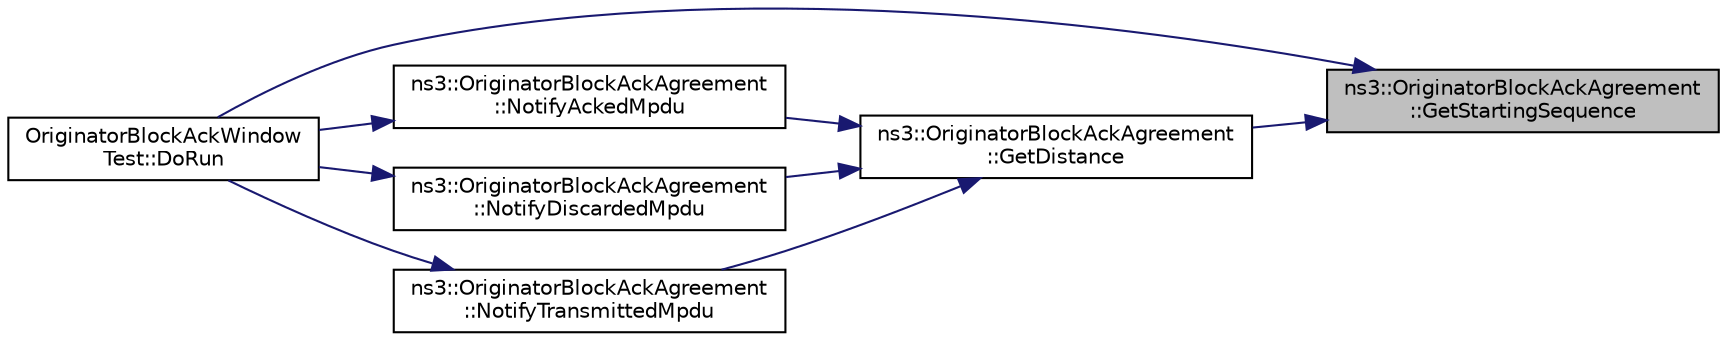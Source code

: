 digraph "ns3::OriginatorBlockAckAgreement::GetStartingSequence"
{
 // LATEX_PDF_SIZE
  edge [fontname="Helvetica",fontsize="10",labelfontname="Helvetica",labelfontsize="10"];
  node [fontname="Helvetica",fontsize="10",shape=record];
  rankdir="RL";
  Node1 [label="ns3::OriginatorBlockAckAgreement\l::GetStartingSequence",height=0.2,width=0.4,color="black", fillcolor="grey75", style="filled", fontcolor="black",tooltip="Return the starting sequence number of the transmit window, if a transmit window has been initialized..."];
  Node1 -> Node2 [dir="back",color="midnightblue",fontsize="10",style="solid",fontname="Helvetica"];
  Node2 [label="OriginatorBlockAckWindow\lTest::DoRun",height=0.2,width=0.4,color="black", fillcolor="white", style="filled",URL="$class_originator_block_ack_window_test.html#afa79ee872643cc855c1003121f9c564e",tooltip="Implementation to actually run this TestCase."];
  Node1 -> Node3 [dir="back",color="midnightblue",fontsize="10",style="solid",fontname="Helvetica"];
  Node3 [label="ns3::OriginatorBlockAckAgreement\l::GetDistance",height=0.2,width=0.4,color="black", fillcolor="white", style="filled",URL="$classns3_1_1_originator_block_ack_agreement.html#ab33cb13eaeac16e18a84fff27b1e0dbb",tooltip="Get the distance between the current starting sequence number and the given sequence number."];
  Node3 -> Node4 [dir="back",color="midnightblue",fontsize="10",style="solid",fontname="Helvetica"];
  Node4 [label="ns3::OriginatorBlockAckAgreement\l::NotifyAckedMpdu",height=0.2,width=0.4,color="black", fillcolor="white", style="filled",URL="$classns3_1_1_originator_block_ack_agreement.html#a40efbd2ca6815ab1c3924b83a8f3d197",tooltip="Record that the given MPDU has been acknowledged and advance the transmit window if possible."];
  Node4 -> Node2 [dir="back",color="midnightblue",fontsize="10",style="solid",fontname="Helvetica"];
  Node3 -> Node5 [dir="back",color="midnightblue",fontsize="10",style="solid",fontname="Helvetica"];
  Node5 [label="ns3::OriginatorBlockAckAgreement\l::NotifyDiscardedMpdu",height=0.2,width=0.4,color="black", fillcolor="white", style="filled",URL="$classns3_1_1_originator_block_ack_agreement.html#ab31ce9c21ae434370f824685676fc60c",tooltip="Advance the transmit window beyond the MPDU that has been reported to be discarded."];
  Node5 -> Node2 [dir="back",color="midnightblue",fontsize="10",style="solid",fontname="Helvetica"];
  Node3 -> Node6 [dir="back",color="midnightblue",fontsize="10",style="solid",fontname="Helvetica"];
  Node6 [label="ns3::OriginatorBlockAckAgreement\l::NotifyTransmittedMpdu",height=0.2,width=0.4,color="black", fillcolor="white", style="filled",URL="$classns3_1_1_originator_block_ack_agreement.html#a46f9e62120edd34a3b9ead56379d784a",tooltip="Advance the transmit window so as to include the transmitted MPDU, if the latter is not an old packet..."];
  Node6 -> Node2 [dir="back",color="midnightblue",fontsize="10",style="solid",fontname="Helvetica"];
}
